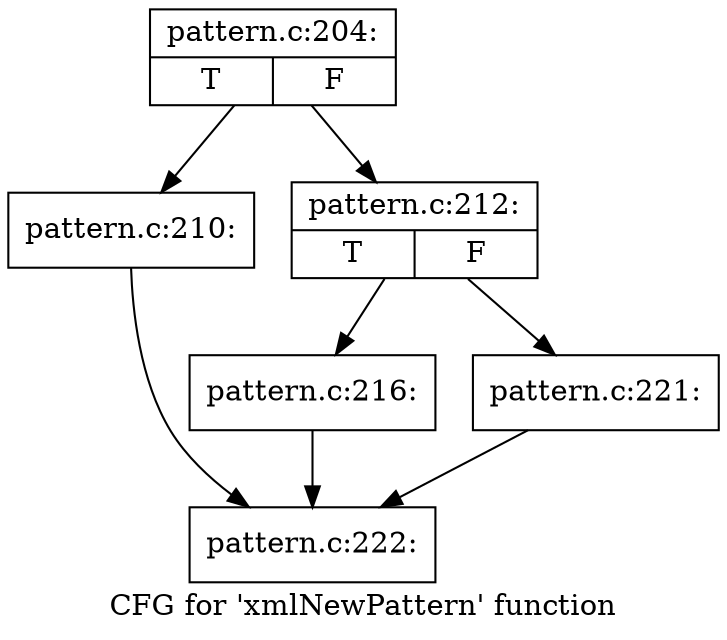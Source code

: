 digraph "CFG for 'xmlNewPattern' function" {
	label="CFG for 'xmlNewPattern' function";

	Node0x468f4a0 [shape=record,label="{pattern.c:204:|{<s0>T|<s1>F}}"];
	Node0x468f4a0 -> Node0x468f760;
	Node0x468f4a0 -> Node0x468f7b0;
	Node0x468f760 [shape=record,label="{pattern.c:210:}"];
	Node0x468f760 -> Node0x4694170;
	Node0x468f7b0 [shape=record,label="{pattern.c:212:|{<s0>T|<s1>F}}"];
	Node0x468f7b0 -> Node0x46958f0;
	Node0x468f7b0 -> Node0x4695940;
	Node0x46958f0 [shape=record,label="{pattern.c:216:}"];
	Node0x46958f0 -> Node0x4694170;
	Node0x4695940 [shape=record,label="{pattern.c:221:}"];
	Node0x4695940 -> Node0x4694170;
	Node0x4694170 [shape=record,label="{pattern.c:222:}"];
}
